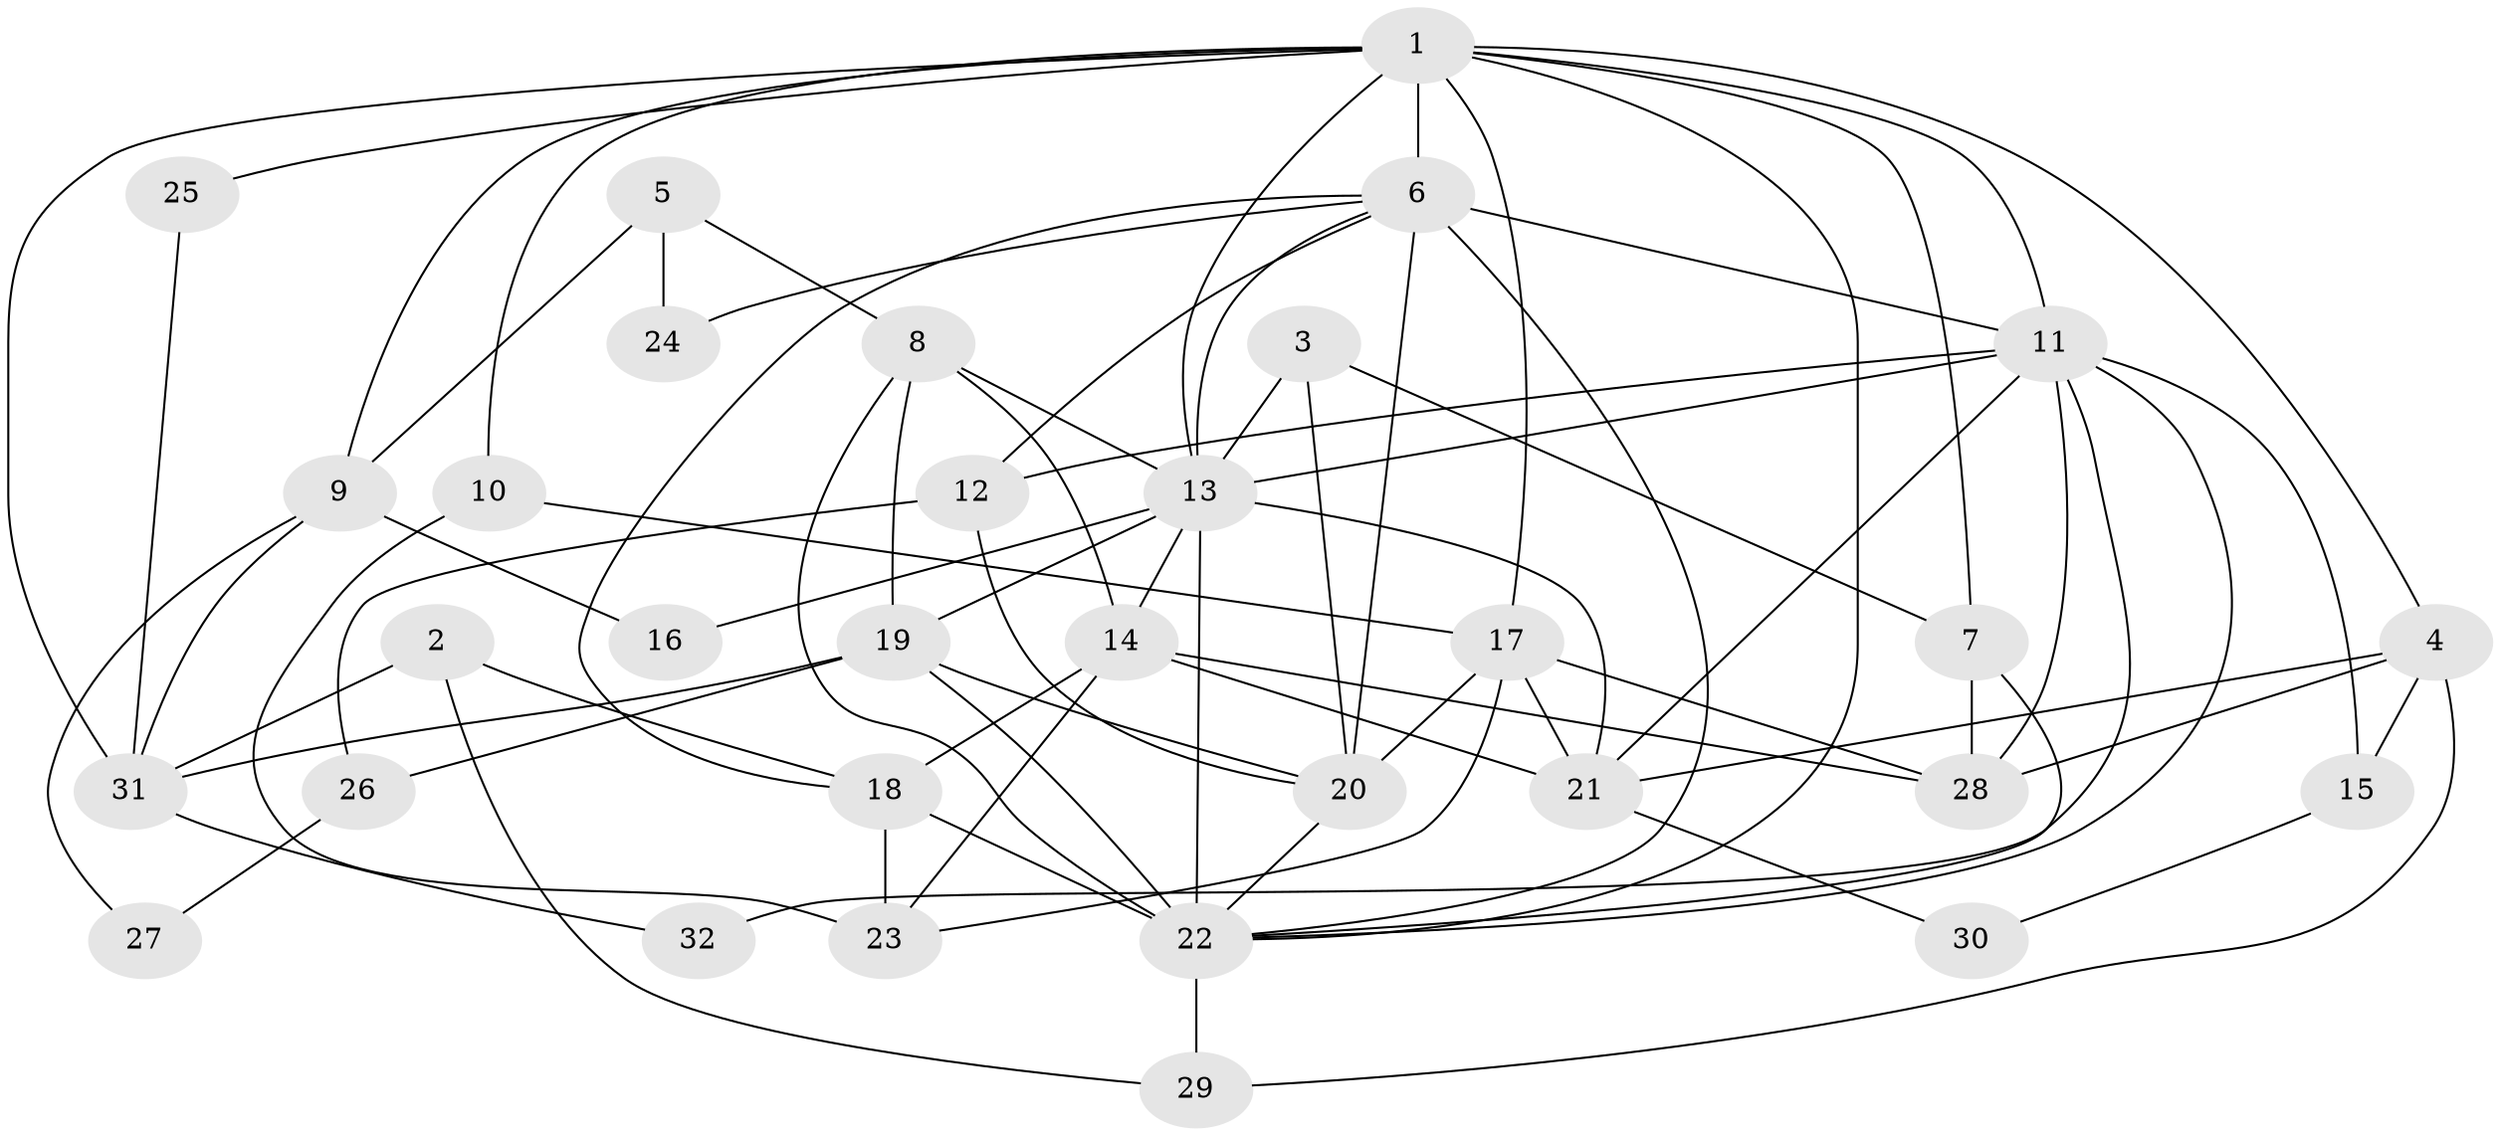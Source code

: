 // original degree distribution, {7: 0.015873015873015872, 4: 0.23809523809523808, 3: 0.2857142857142857, 5: 0.1746031746031746, 6: 0.15873015873015872, 2: 0.12698412698412698}
// Generated by graph-tools (version 1.1) at 2025/36/03/09/25 02:36:00]
// undirected, 32 vertices, 77 edges
graph export_dot {
graph [start="1"]
  node [color=gray90,style=filled];
  1;
  2;
  3;
  4;
  5;
  6;
  7;
  8;
  9;
  10;
  11;
  12;
  13;
  14;
  15;
  16;
  17;
  18;
  19;
  20;
  21;
  22;
  23;
  24;
  25;
  26;
  27;
  28;
  29;
  30;
  31;
  32;
  1 -- 4 [weight=1.0];
  1 -- 6 [weight=1.0];
  1 -- 7 [weight=1.0];
  1 -- 9 [weight=1.0];
  1 -- 10 [weight=1.0];
  1 -- 11 [weight=1.0];
  1 -- 13 [weight=1.0];
  1 -- 17 [weight=1.0];
  1 -- 22 [weight=1.0];
  1 -- 25 [weight=1.0];
  1 -- 31 [weight=1.0];
  2 -- 18 [weight=1.0];
  2 -- 29 [weight=1.0];
  2 -- 31 [weight=1.0];
  3 -- 7 [weight=1.0];
  3 -- 13 [weight=1.0];
  3 -- 20 [weight=1.0];
  4 -- 15 [weight=1.0];
  4 -- 21 [weight=1.0];
  4 -- 28 [weight=1.0];
  4 -- 29 [weight=1.0];
  5 -- 8 [weight=1.0];
  5 -- 9 [weight=1.0];
  5 -- 24 [weight=1.0];
  6 -- 11 [weight=3.0];
  6 -- 12 [weight=1.0];
  6 -- 13 [weight=1.0];
  6 -- 18 [weight=1.0];
  6 -- 20 [weight=1.0];
  6 -- 22 [weight=1.0];
  6 -- 24 [weight=1.0];
  7 -- 22 [weight=1.0];
  7 -- 28 [weight=2.0];
  8 -- 13 [weight=2.0];
  8 -- 14 [weight=2.0];
  8 -- 19 [weight=1.0];
  8 -- 22 [weight=1.0];
  9 -- 16 [weight=1.0];
  9 -- 27 [weight=1.0];
  9 -- 31 [weight=1.0];
  10 -- 17 [weight=1.0];
  10 -- 23 [weight=1.0];
  11 -- 12 [weight=1.0];
  11 -- 13 [weight=2.0];
  11 -- 15 [weight=1.0];
  11 -- 21 [weight=2.0];
  11 -- 22 [weight=1.0];
  11 -- 28 [weight=1.0];
  11 -- 32 [weight=1.0];
  12 -- 20 [weight=1.0];
  12 -- 26 [weight=1.0];
  13 -- 14 [weight=1.0];
  13 -- 16 [weight=1.0];
  13 -- 19 [weight=1.0];
  13 -- 21 [weight=1.0];
  13 -- 22 [weight=1.0];
  14 -- 18 [weight=1.0];
  14 -- 21 [weight=1.0];
  14 -- 23 [weight=1.0];
  14 -- 28 [weight=1.0];
  15 -- 30 [weight=1.0];
  17 -- 20 [weight=1.0];
  17 -- 21 [weight=2.0];
  17 -- 23 [weight=1.0];
  17 -- 28 [weight=1.0];
  18 -- 22 [weight=4.0];
  18 -- 23 [weight=3.0];
  19 -- 20 [weight=1.0];
  19 -- 22 [weight=1.0];
  19 -- 26 [weight=1.0];
  19 -- 31 [weight=1.0];
  20 -- 22 [weight=1.0];
  21 -- 30 [weight=1.0];
  22 -- 29 [weight=1.0];
  25 -- 31 [weight=1.0];
  26 -- 27 [weight=1.0];
  31 -- 32 [weight=1.0];
}
